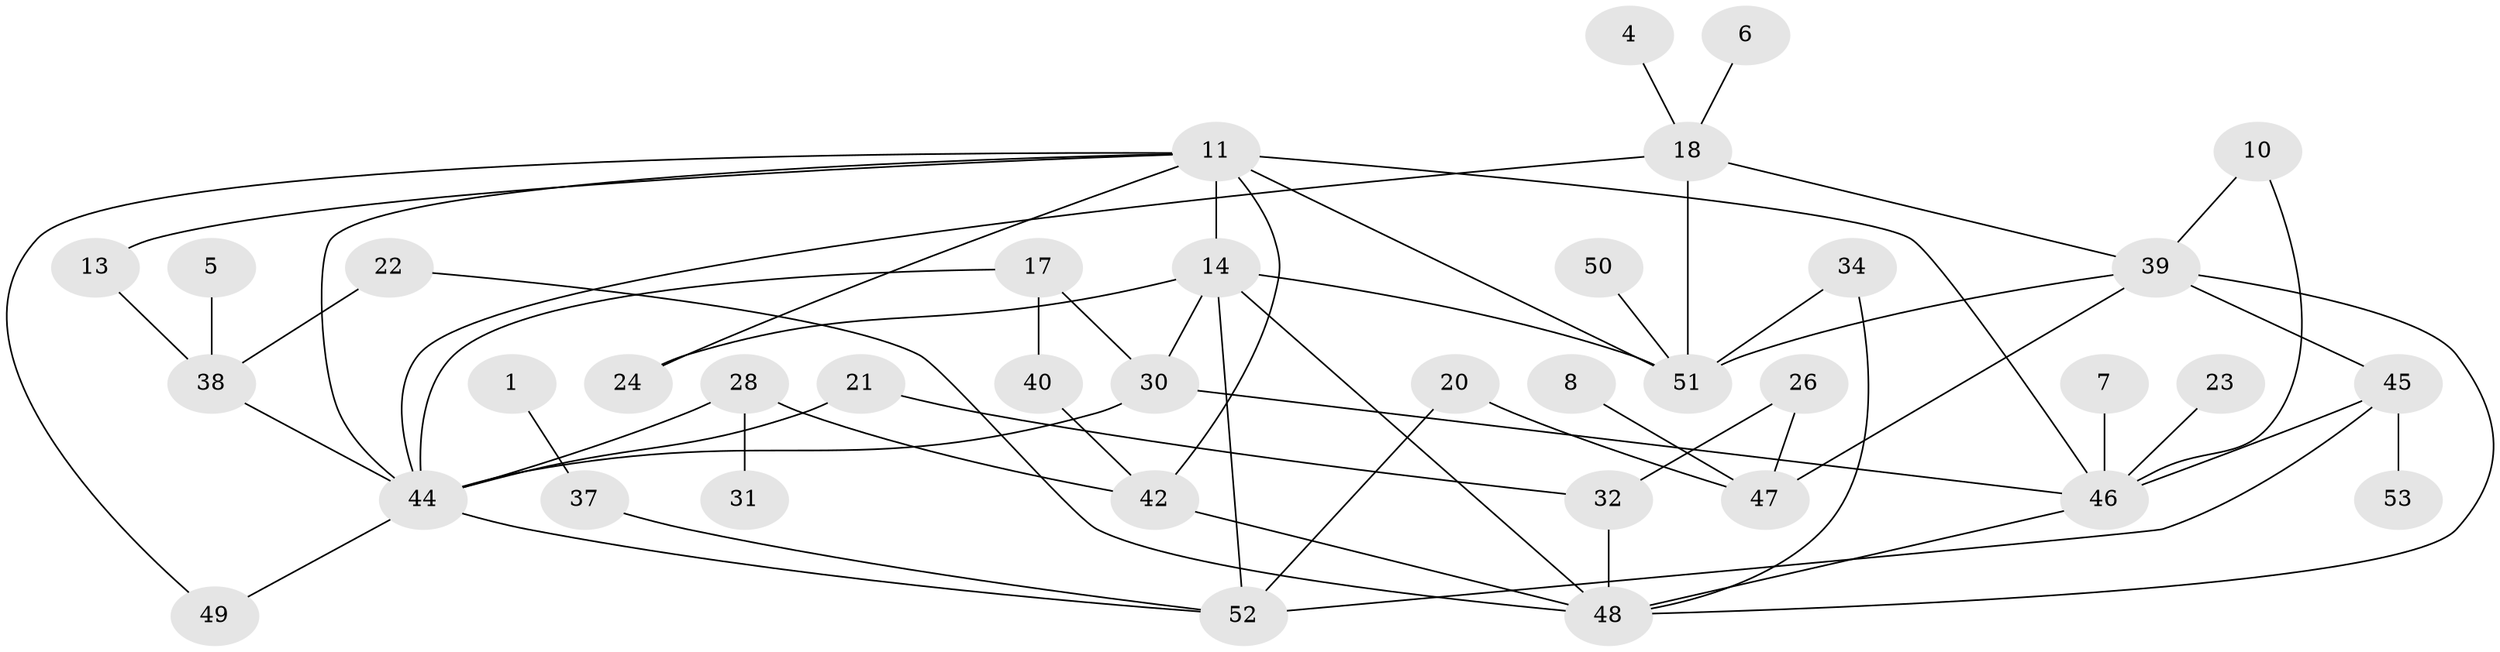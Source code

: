 // original degree distribution, {4: 0.1523809523809524, 1: 0.18095238095238095, 3: 0.1619047619047619, 2: 0.3047619047619048, 0: 0.14285714285714285, 6: 0.01904761904761905, 5: 0.0380952380952381}
// Generated by graph-tools (version 1.1) at 2025/25/03/09/25 03:25:15]
// undirected, 38 vertices, 60 edges
graph export_dot {
graph [start="1"]
  node [color=gray90,style=filled];
  1;
  4;
  5;
  6;
  7;
  8;
  10;
  11;
  13;
  14;
  17;
  18;
  20;
  21;
  22;
  23;
  24;
  26;
  28;
  30;
  31;
  32;
  34;
  37;
  38;
  39;
  40;
  42;
  44;
  45;
  46;
  47;
  48;
  49;
  50;
  51;
  52;
  53;
  1 -- 37 [weight=1.0];
  4 -- 18 [weight=1.0];
  5 -- 38 [weight=1.0];
  6 -- 18 [weight=1.0];
  7 -- 46 [weight=1.0];
  8 -- 47 [weight=1.0];
  10 -- 39 [weight=1.0];
  10 -- 46 [weight=1.0];
  11 -- 13 [weight=1.0];
  11 -- 14 [weight=1.0];
  11 -- 24 [weight=1.0];
  11 -- 42 [weight=2.0];
  11 -- 44 [weight=1.0];
  11 -- 46 [weight=1.0];
  11 -- 49 [weight=1.0];
  11 -- 51 [weight=1.0];
  13 -- 38 [weight=1.0];
  14 -- 24 [weight=1.0];
  14 -- 30 [weight=1.0];
  14 -- 48 [weight=1.0];
  14 -- 51 [weight=1.0];
  14 -- 52 [weight=1.0];
  17 -- 30 [weight=1.0];
  17 -- 40 [weight=1.0];
  17 -- 44 [weight=1.0];
  18 -- 39 [weight=1.0];
  18 -- 44 [weight=1.0];
  18 -- 51 [weight=2.0];
  20 -- 47 [weight=1.0];
  20 -- 52 [weight=1.0];
  21 -- 32 [weight=1.0];
  21 -- 44 [weight=1.0];
  22 -- 38 [weight=1.0];
  22 -- 48 [weight=1.0];
  23 -- 46 [weight=1.0];
  26 -- 32 [weight=1.0];
  26 -- 47 [weight=1.0];
  28 -- 31 [weight=1.0];
  28 -- 42 [weight=1.0];
  28 -- 44 [weight=1.0];
  30 -- 44 [weight=1.0];
  30 -- 46 [weight=1.0];
  32 -- 48 [weight=2.0];
  34 -- 48 [weight=1.0];
  34 -- 51 [weight=1.0];
  37 -- 52 [weight=1.0];
  38 -- 44 [weight=1.0];
  39 -- 45 [weight=1.0];
  39 -- 47 [weight=1.0];
  39 -- 48 [weight=1.0];
  39 -- 51 [weight=1.0];
  40 -- 42 [weight=1.0];
  42 -- 48 [weight=1.0];
  44 -- 49 [weight=1.0];
  44 -- 52 [weight=1.0];
  45 -- 46 [weight=1.0];
  45 -- 52 [weight=1.0];
  45 -- 53 [weight=1.0];
  46 -- 48 [weight=1.0];
  50 -- 51 [weight=1.0];
}
